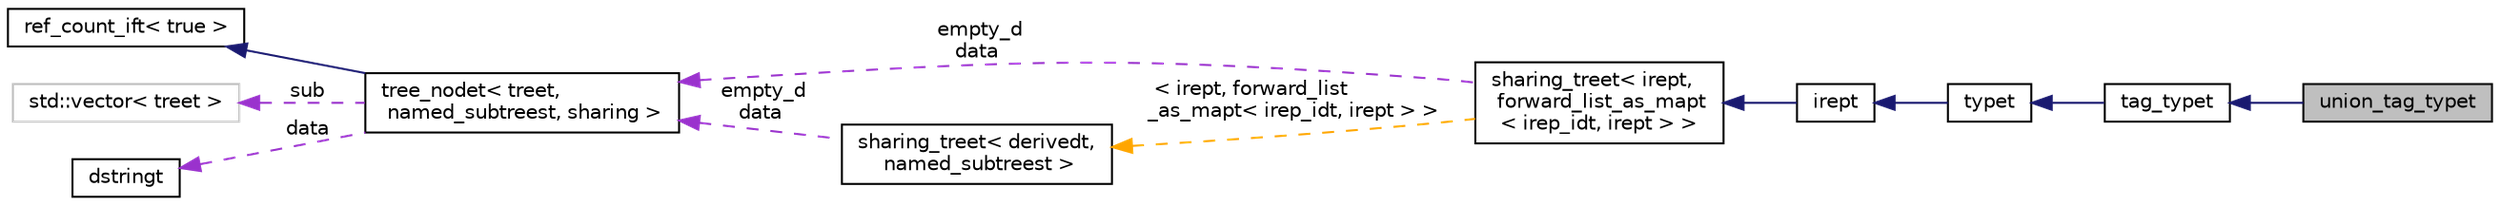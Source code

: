 digraph "union_tag_typet"
{
 // LATEX_PDF_SIZE
  bgcolor="transparent";
  edge [fontname="Helvetica",fontsize="10",labelfontname="Helvetica",labelfontsize="10"];
  node [fontname="Helvetica",fontsize="10",shape=record];
  rankdir="LR";
  Node1 [label="union_tag_typet",height=0.2,width=0.4,color="black", fillcolor="grey75", style="filled", fontcolor="black",tooltip="A union tag type, i.e., union_typet with an identifier."];
  Node2 -> Node1 [dir="back",color="midnightblue",fontsize="10",style="solid",fontname="Helvetica"];
  Node2 [label="tag_typet",height=0.2,width=0.4,color="black",URL="$classtag__typet.html",tooltip="A tag-based type, i.e., typet with an identifier."];
  Node3 -> Node2 [dir="back",color="midnightblue",fontsize="10",style="solid",fontname="Helvetica"];
  Node3 [label="typet",height=0.2,width=0.4,color="black",URL="$classtypet.html",tooltip="The type of an expression, extends irept."];
  Node4 -> Node3 [dir="back",color="midnightblue",fontsize="10",style="solid",fontname="Helvetica"];
  Node4 [label="irept",height=0.2,width=0.4,color="black",URL="$classirept.html",tooltip="There are a large number of kinds of tree structured or tree-like data in CPROVER."];
  Node5 -> Node4 [dir="back",color="midnightblue",fontsize="10",style="solid",fontname="Helvetica"];
  Node5 [label="sharing_treet\< irept,\l forward_list_as_mapt\l\< irep_idt, irept \> \>",height=0.2,width=0.4,color="black",URL="$classsharing__treet.html",tooltip=" "];
  Node6 -> Node5 [dir="back",color="darkorchid3",fontsize="10",style="dashed",label=" empty_d\ndata" ,fontname="Helvetica"];
  Node6 [label="tree_nodet\< treet,\l named_subtreest, sharing \>",height=0.2,width=0.4,color="black",URL="$classtree__nodet.html",tooltip="A node with data in a tree, it contains:"];
  Node7 -> Node6 [dir="back",color="midnightblue",fontsize="10",style="solid",fontname="Helvetica"];
  Node7 [label="ref_count_ift\< true \>",height=0.2,width=0.4,color="black",URL="$structref__count__ift_3_01true_01_4.html",tooltip=" "];
  Node8 -> Node6 [dir="back",color="darkorchid3",fontsize="10",style="dashed",label=" sub" ,fontname="Helvetica"];
  Node8 [label="std::vector\< treet \>",height=0.2,width=0.4,color="grey75",tooltip=" "];
  Node11 -> Node6 [dir="back",color="darkorchid3",fontsize="10",style="dashed",label=" data" ,fontname="Helvetica"];
  Node11 [label="dstringt",height=0.2,width=0.4,color="black",URL="$classdstringt.html",tooltip="dstringt has one field, an unsigned integer no which is an index into a static table of strings."];
  Node12 -> Node5 [dir="back",color="orange",fontsize="10",style="dashed",label=" \< irept, forward_list\l_as_mapt\< irep_idt, irept \> \>" ,fontname="Helvetica"];
  Node12 [label="sharing_treet\< derivedt,\l named_subtreest \>",height=0.2,width=0.4,color="black",URL="$classsharing__treet.html",tooltip="Base class for tree-like data structures with sharing."];
  Node6 -> Node12 [dir="back",color="darkorchid3",fontsize="10",style="dashed",label=" empty_d\ndata" ,fontname="Helvetica"];
}
